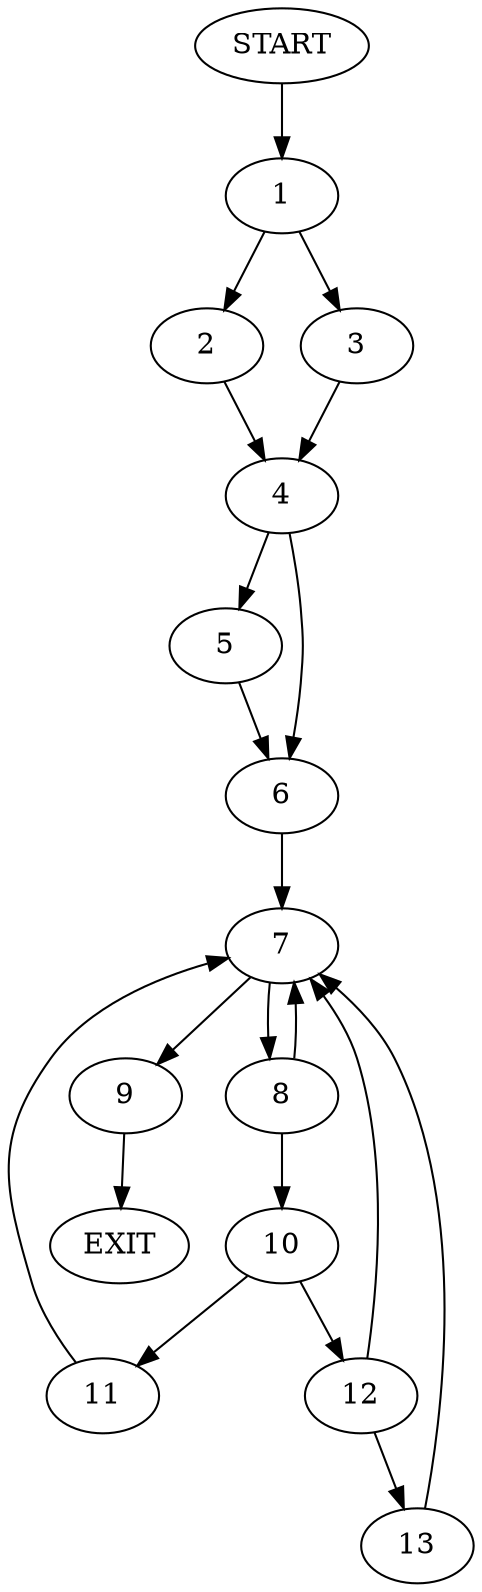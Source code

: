 digraph {
0 [label="START"]
14 [label="EXIT"]
0 -> 1
1 -> 2
1 -> 3
2 -> 4
3 -> 4
4 -> 5
4 -> 6
6 -> 7
5 -> 6
7 -> 8
7 -> 9
9 -> 14
8 -> 10
8 -> 7
10 -> 11
10 -> 12
12 -> 13
12 -> 7
11 -> 7
13 -> 7
}
